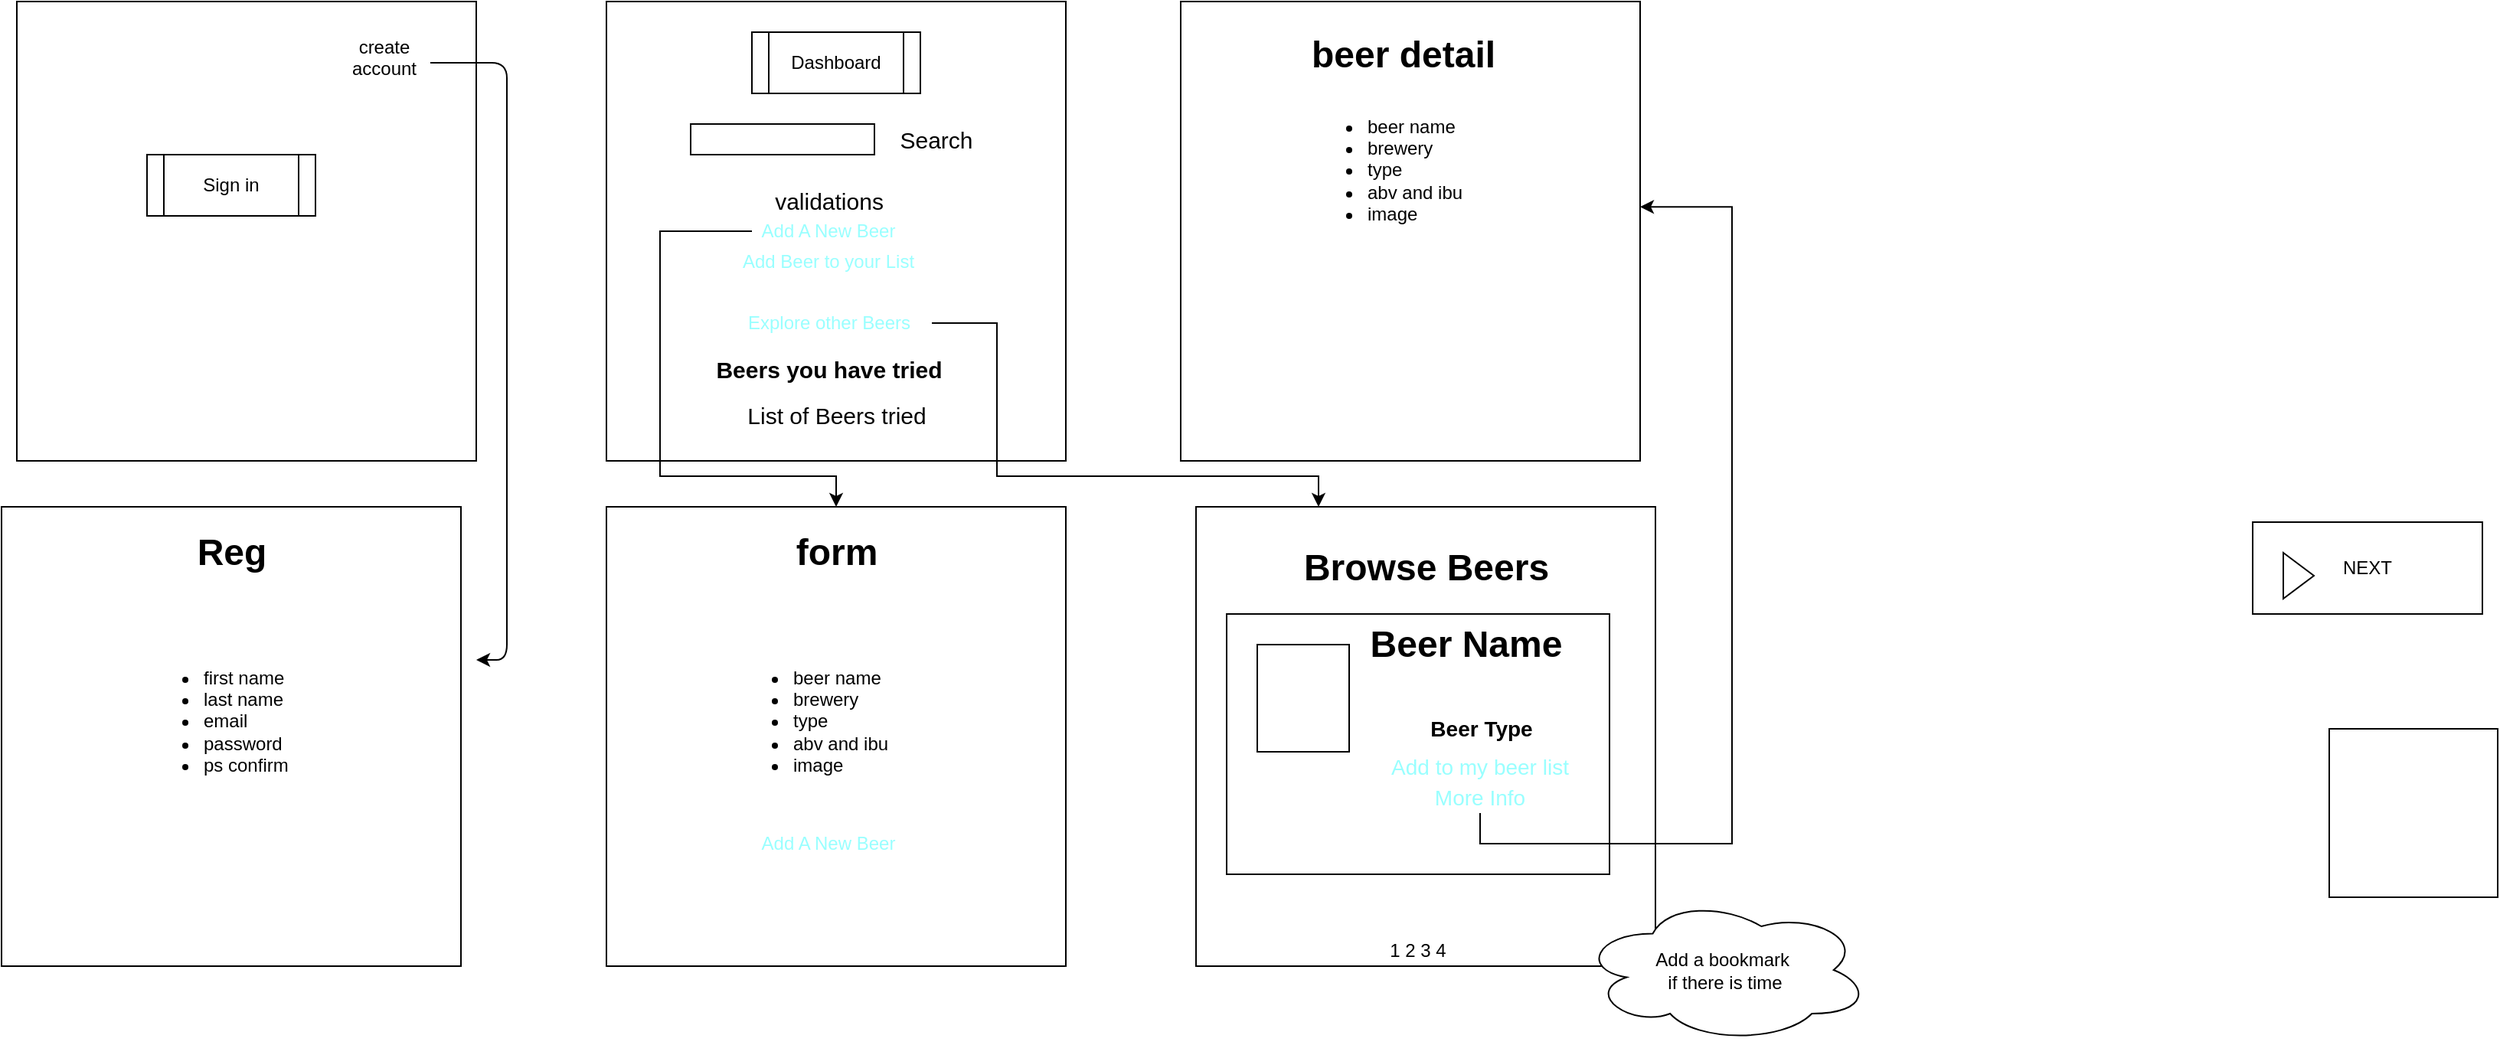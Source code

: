 <mxfile version="13.10.0" type="embed">
    <diagram id="aQeTcuzChsOMu8A9vlH7" name="Page-1">
        <mxGraphModel dx="1831" dy="679" grid="1" gridSize="10" guides="1" tooltips="1" connect="1" arrows="1" fold="1" page="1" pageScale="1" pageWidth="850" pageHeight="1100" math="0" shadow="0">
            <root>
                <mxCell id="0"/>
                <mxCell id="1" parent="0"/>
                <mxCell id="31" value="" style="whiteSpace=wrap;html=1;aspect=fixed;" vertex="1" parent="1">
                    <mxGeometry x="860" y="360" width="300" height="300" as="geometry"/>
                </mxCell>
                <mxCell id="54" value="" style="rounded=0;whiteSpace=wrap;html=1;labelBackgroundColor=none;fontSize=14;fontColor=#99FFFF;" vertex="1" parent="1">
                    <mxGeometry x="880" y="430" width="250" height="170" as="geometry"/>
                </mxCell>
                <mxCell id="2" value="" style="whiteSpace=wrap;html=1;aspect=fixed;" parent="1" vertex="1">
                    <mxGeometry x="90" y="30" width="300" height="300" as="geometry"/>
                </mxCell>
                <mxCell id="3" value="Sign in" style="shape=process;whiteSpace=wrap;html=1;backgroundOutline=1;" parent="1" vertex="1">
                    <mxGeometry x="175" y="130" width="110" height="40" as="geometry"/>
                </mxCell>
                <mxCell id="4" value="" style="whiteSpace=wrap;html=1;aspect=fixed;" parent="1" vertex="1">
                    <mxGeometry x="475" y="30" width="300" height="300" as="geometry"/>
                </mxCell>
                <mxCell id="5" value="" style="whiteSpace=wrap;html=1;aspect=fixed;" parent="1" vertex="1">
                    <mxGeometry x="475" y="360" width="300" height="300" as="geometry"/>
                </mxCell>
                <mxCell id="6" value="" style="whiteSpace=wrap;html=1;aspect=fixed;" parent="1" vertex="1">
                    <mxGeometry x="850" y="30" width="300" height="300" as="geometry"/>
                </mxCell>
                <mxCell id="7" value="" style="whiteSpace=wrap;html=1;aspect=fixed;" parent="1" vertex="1">
                    <mxGeometry x="80" y="360" width="300" height="300" as="geometry"/>
                </mxCell>
                <mxCell id="10" value="Dashboard" style="shape=process;whiteSpace=wrap;html=1;backgroundOutline=1;" vertex="1" parent="1">
                    <mxGeometry x="570" y="50" width="110" height="40" as="geometry"/>
                </mxCell>
                <UserObject label="create account" placeholders="1" name="Variable" id="11">
                    <mxCell style="text;html=1;strokeColor=none;fillColor=none;align=center;verticalAlign=middle;whiteSpace=wrap;overflow=hidden;" vertex="1" parent="1">
                        <mxGeometry x="290" y="50" width="80" height="30" as="geometry"/>
                    </mxCell>
                </UserObject>
                <mxCell id="12" value="&lt;ul&gt;&lt;li&gt;first name&lt;/li&gt;&lt;li&gt;last name&lt;/li&gt;&lt;li&gt;email&amp;nbsp;&lt;/li&gt;&lt;li&gt;password&lt;/li&gt;&lt;li&gt;ps confirm&lt;/li&gt;&lt;/ul&gt;" style="text;strokeColor=none;fillColor=none;html=1;whiteSpace=wrap;verticalAlign=middle;overflow=hidden;" vertex="1" parent="1">
                    <mxGeometry x="170" y="420" width="140" height="160" as="geometry"/>
                </mxCell>
                <mxCell id="13" value="Reg" style="text;strokeColor=none;fillColor=none;html=1;fontSize=24;fontStyle=1;verticalAlign=middle;align=center;" vertex="1" parent="1">
                    <mxGeometry x="180" y="370" width="100" height="40" as="geometry"/>
                </mxCell>
                <mxCell id="17" value="" style="rounded=0;whiteSpace=wrap;html=1;" vertex="1" parent="1">
                    <mxGeometry x="530" y="110" width="120" height="20" as="geometry"/>
                </mxCell>
                <mxCell id="18" value="Beers you have tried" style="text;strokeColor=none;fillColor=none;html=1;fontSize=15;fontStyle=1;verticalAlign=middle;align=center;" vertex="1" parent="1">
                    <mxGeometry x="570" y="250" width="100" height="40" as="geometry"/>
                </mxCell>
                <mxCell id="19" value="" style="edgeStyle=elbowEdgeStyle;elbow=horizontal;endArrow=classic;html=1;" edge="1" parent="1">
                    <mxGeometry width="50" height="50" relative="1" as="geometry">
                        <mxPoint x="360" y="70" as="sourcePoint"/>
                        <mxPoint x="390" y="460" as="targetPoint"/>
                        <Array as="points">
                            <mxPoint x="410" y="130"/>
                        </Array>
                    </mxGeometry>
                </mxCell>
                <mxCell id="20" value="&lt;span style=&quot;font-weight: normal&quot;&gt;Search&lt;/span&gt;" style="text;strokeColor=none;fillColor=none;html=1;fontSize=15;fontStyle=1;verticalAlign=middle;align=center;" vertex="1" parent="1">
                    <mxGeometry x="640" y="100" width="100" height="40" as="geometry"/>
                </mxCell>
                <mxCell id="40" value="" style="edgeStyle=orthogonalEdgeStyle;rounded=0;orthogonalLoop=1;jettySize=auto;html=1;fontSize=12;fontColor=#99FFFF;" edge="1" parent="1" source="21" target="31">
                    <mxGeometry relative="1" as="geometry">
                        <mxPoint x="767.5" y="240" as="targetPoint"/>
                        <Array as="points">
                            <mxPoint x="730" y="240"/>
                            <mxPoint x="730" y="340"/>
                            <mxPoint x="940" y="340"/>
                        </Array>
                    </mxGeometry>
                </mxCell>
                <mxCell id="21" value="&lt;span style=&quot;font-weight: normal; font-size: 12px;&quot;&gt;Explore other Beers&lt;/span&gt;" style="text;strokeColor=none;fillColor=none;html=1;fontSize=12;fontStyle=1;verticalAlign=middle;align=center;fontColor=#99FFFF;" vertex="1" parent="1">
                    <mxGeometry x="552.5" y="220" width="135" height="40" as="geometry"/>
                </mxCell>
                <mxCell id="23" value="&lt;span style=&quot;font-weight: normal&quot;&gt;List of Beers tried&lt;/span&gt;" style="text;strokeColor=none;fillColor=none;html=1;fontSize=15;fontStyle=1;verticalAlign=middle;align=center;" vertex="1" parent="1">
                    <mxGeometry x="560" y="280" width="130" height="40" as="geometry"/>
                </mxCell>
                <mxCell id="24" value="form" style="text;strokeColor=none;fillColor=none;html=1;fontSize=24;fontStyle=1;verticalAlign=middle;align=center;" vertex="1" parent="1">
                    <mxGeometry x="575" y="370" width="100" height="40" as="geometry"/>
                </mxCell>
                <mxCell id="25" value="&lt;span style=&quot;font-weight: normal&quot;&gt;validations&lt;/span&gt;" style="text;strokeColor=none;fillColor=none;html=1;fontSize=15;fontStyle=1;verticalAlign=middle;align=center;" vertex="1" parent="1">
                    <mxGeometry x="552.5" y="140" width="135" height="40" as="geometry"/>
                </mxCell>
                <mxCell id="32" value="Browse Beers" style="text;strokeColor=none;fillColor=none;html=1;fontSize=24;fontStyle=1;verticalAlign=middle;align=center;" vertex="1" parent="1">
                    <mxGeometry x="915" y="380" width="190" height="40" as="geometry"/>
                </mxCell>
                <mxCell id="37" style="edgeStyle=orthogonalEdgeStyle;rounded=0;orthogonalLoop=1;jettySize=auto;html=1;fontSize=12;fontColor=#99FFFF;" edge="1" parent="1" source="33" target="5">
                    <mxGeometry relative="1" as="geometry">
                        <Array as="points">
                            <mxPoint x="510" y="180"/>
                            <mxPoint x="510" y="340"/>
                            <mxPoint x="625" y="340"/>
                        </Array>
                    </mxGeometry>
                </mxCell>
                <mxCell id="33" value="Add A New Beer" style="text;html=1;strokeColor=none;fillColor=none;align=center;verticalAlign=middle;whiteSpace=wrap;rounded=0;fontSize=12;fontColor=#99FFFF;" vertex="1" parent="1">
                    <mxGeometry x="570" y="170" width="100" height="20" as="geometry"/>
                </mxCell>
                <mxCell id="35" value="beer detail" style="text;strokeColor=none;fillColor=none;html=1;fontSize=24;fontStyle=1;verticalAlign=middle;align=center;" vertex="1" parent="1">
                    <mxGeometry x="945" y="45" width="100" height="40" as="geometry"/>
                </mxCell>
                <mxCell id="36" value="Add Beer to your List" style="text;html=1;strokeColor=none;fillColor=none;align=center;verticalAlign=middle;whiteSpace=wrap;rounded=0;fontSize=12;fontColor=#99FFFF;" vertex="1" parent="1">
                    <mxGeometry x="540" y="190" width="160" height="20" as="geometry"/>
                </mxCell>
                <mxCell id="38" value="Add A New Beer" style="text;html=1;strokeColor=none;fillColor=none;align=center;verticalAlign=middle;whiteSpace=wrap;rounded=0;fontSize=12;fontColor=#99FFFF;" vertex="1" parent="1">
                    <mxGeometry x="570" y="570" width="100" height="20" as="geometry"/>
                </mxCell>
                <mxCell id="42" value="&lt;ul&gt;&lt;li&gt;beer name&lt;/li&gt;&lt;li&gt;brewery&lt;/li&gt;&lt;li&gt;type&lt;/li&gt;&lt;li&gt;abv and ibu&lt;/li&gt;&lt;li&gt;image&lt;/li&gt;&lt;/ul&gt;" style="text;strokeColor=none;fillColor=none;html=1;whiteSpace=wrap;verticalAlign=middle;overflow=hidden;" vertex="1" parent="1">
                    <mxGeometry x="555" y="420" width="140" height="160" as="geometry"/>
                </mxCell>
                <mxCell id="43" value="" style="rounded=0;whiteSpace=wrap;html=1;fontSize=12;fontColor=#99FFFF;" vertex="1" parent="1">
                    <mxGeometry x="900" y="450" width="60" height="70" as="geometry"/>
                </mxCell>
                <mxCell id="44" value="&lt;span style=&quot;font-weight: normal ; font-size: 12px&quot;&gt;image&lt;/span&gt;" style="text;strokeColor=none;fillColor=none;html=1;fontSize=12;fontStyle=1;verticalAlign=middle;align=center;fontColor=#FFFFFF;" vertex="1" parent="1">
                    <mxGeometry x="890" y="470" width="80" height="40" as="geometry"/>
                </mxCell>
                <mxCell id="45" value="Beer Name" style="text;strokeColor=none;fillColor=none;html=1;fontSize=24;fontStyle=1;verticalAlign=middle;align=center;" vertex="1" parent="1">
                    <mxGeometry x="985.5" y="430" width="100" height="40" as="geometry"/>
                </mxCell>
                <mxCell id="46" value="Beer Type" style="text;strokeColor=none;fillColor=none;html=1;fontSize=14;fontStyle=1;verticalAlign=middle;align=center;" vertex="1" parent="1">
                    <mxGeometry x="995.5" y="485" width="100" height="40" as="geometry"/>
                </mxCell>
                <mxCell id="48" value="NEXT" style="html=1;whiteSpace=wrap;container=1;recursiveResize=0;collapsible=0;" vertex="1" parent="1">
                    <mxGeometry x="1550" y="370" width="150" height="60" as="geometry"/>
                </mxCell>
                <mxCell id="49" value="" style="triangle;html=1;whiteSpace=wrap;" vertex="1" parent="48">
                    <mxGeometry x="20" y="20" width="20" height="30" as="geometry"/>
                </mxCell>
                <mxCell id="50" value="" style="whiteSpace=wrap;html=1;aspect=fixed;fontSize=14;fontColor=#FFFFFF;" vertex="1" parent="1">
                    <mxGeometry x="1600" y="505" width="110" height="110" as="geometry"/>
                </mxCell>
                <mxCell id="51" value="Add to my beer list" style="text;html=1;strokeColor=none;fillColor=none;align=center;verticalAlign=middle;whiteSpace=wrap;rounded=0;fontSize=14;fontColor=#99FFFF;" vertex="1" parent="1">
                    <mxGeometry x="980" y="520" width="131" height="20" as="geometry"/>
                </mxCell>
                <mxCell id="56" value="" style="edgeStyle=orthogonalEdgeStyle;rounded=0;orthogonalLoop=1;jettySize=auto;html=1;fontSize=14;fontColor=#99FFFF;entryX=1;entryY=0.447;entryDx=0;entryDy=0;entryPerimeter=0;" edge="1" parent="1" source="52" target="6">
                    <mxGeometry relative="1" as="geometry">
                        <mxPoint x="1300" y="140" as="targetPoint"/>
                        <Array as="points">
                            <mxPoint x="1046" y="580"/>
                            <mxPoint x="1210" y="580"/>
                            <mxPoint x="1210" y="164"/>
                        </Array>
                    </mxGeometry>
                </mxCell>
                <mxCell id="52" value="More Info" style="text;html=1;strokeColor=none;fillColor=none;align=center;verticalAlign=middle;whiteSpace=wrap;rounded=0;fontSize=14;fontColor=#99FFFF;" vertex="1" parent="1">
                    <mxGeometry x="980" y="540" width="131" height="20" as="geometry"/>
                </mxCell>
                <UserObject label="1 2 3 4" placeholders="1" name="Variable" id="57">
                    <mxCell style="text;html=1;strokeColor=none;fillColor=none;align=center;verticalAlign=middle;whiteSpace=wrap;overflow=hidden;" vertex="1" parent="1">
                        <mxGeometry x="965" y="640" width="80" height="20" as="geometry"/>
                    </mxCell>
                </UserObject>
                <mxCell id="58" value="&lt;ul&gt;&lt;li&gt;beer name&lt;/li&gt;&lt;li&gt;brewery&lt;/li&gt;&lt;li&gt;type&lt;/li&gt;&lt;li&gt;abv and ibu&lt;/li&gt;&lt;li&gt;image&lt;/li&gt;&lt;/ul&gt;" style="text;strokeColor=none;fillColor=none;html=1;whiteSpace=wrap;verticalAlign=middle;overflow=hidden;" vertex="1" parent="1">
                    <mxGeometry x="930" y="80" width="140" height="120" as="geometry"/>
                </mxCell>
                <mxCell id="61" value="&lt;div&gt;&lt;span&gt;Add a bookmark&amp;nbsp;&lt;/span&gt;&lt;/div&gt;&lt;div&gt;&lt;span&gt;i&lt;/span&gt;&lt;span&gt;f there is time&lt;/span&gt;&lt;/div&gt;" style="ellipse;shape=cloud;whiteSpace=wrap;html=1;align=center;" vertex="1" parent="1">
                    <mxGeometry x="1111" y="615" width="189" height="95" as="geometry"/>
                </mxCell>
            </root>
        </mxGraphModel>
    </diagram>
</mxfile>
